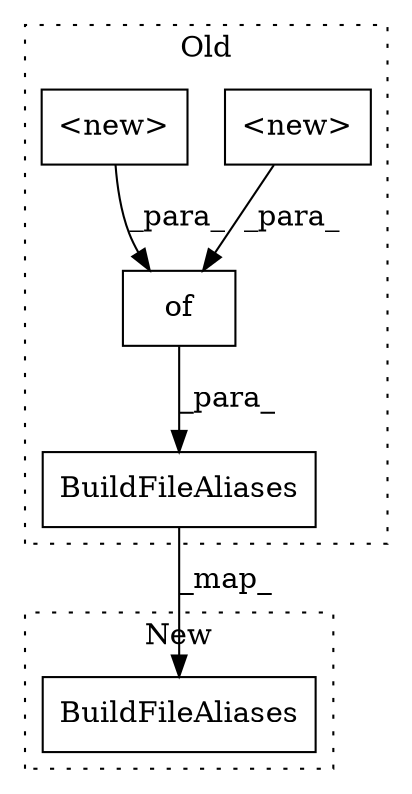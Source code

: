 digraph G {
subgraph cluster0 {
1 [label="BuildFileAliases" a="32" s="1047,1512" l="17,1" shape="box"];
3 [label="<new>" a="14" s="1441" l="31" shape="box"];
4 [label="of" a="32" s="1345,1511" l="3,1" shape="box"];
5 [label="<new>" a="14" s="1394" l="35" shape="box"];
label = "Old";
style="dotted";
}
subgraph cluster1 {
2 [label="BuildFileAliases" a="32" s="506,641" l="17,1" shape="box"];
label = "New";
style="dotted";
}
1 -> 2 [label="_map_"];
3 -> 4 [label="_para_"];
4 -> 1 [label="_para_"];
5 -> 4 [label="_para_"];
}